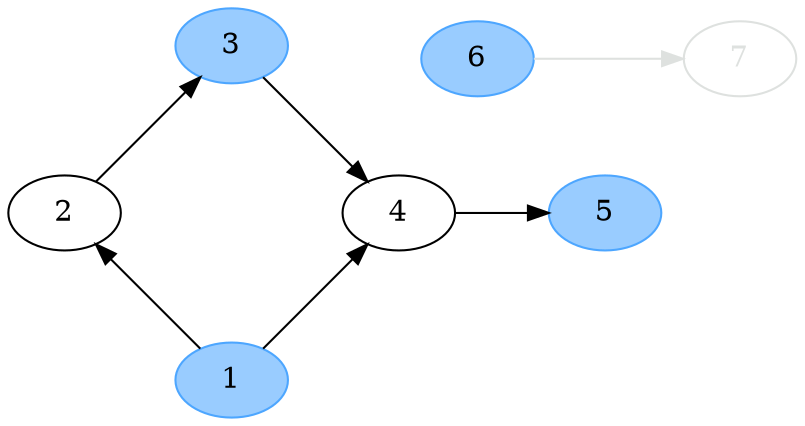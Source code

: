 digraph G { layout = circo; 1[color = "#DEE1DF", fontcolor = "#DEE1DF"]; 2[color = "#DEE1DF", fontcolor = "#DEE1DF"]; 3[color = "#DEE1DF", fontcolor = "#DEE1DF"]; 4[color = "#DEE1DF", fontcolor = "#DEE1DF"]; 5[color = "#DEE1DF", fontcolor = "#DEE1DF"]; 6[color = "#DEE1DF", fontcolor = "#DEE1DF"]; 7[color = "#DEE1DF", fontcolor = "#DEE1DF"]; 1 [color = "#4da6ff", fontcolor = black, fillcolor = "#99ccff", style = filled]; 2[color = black, fontcolor = black]; 3 [color = "#4da6ff", fontcolor = black, fillcolor = "#99ccff", style = filled]; 4[color = black, fontcolor = black]; 5 [color = "#4da6ff", fontcolor = black, fillcolor = "#99ccff", style = filled]; 6 [color = "#4da6ff", fontcolor = black, fillcolor = "#99ccff", style = filled]; 1 -> 2; 1 -> 4; 2 -> 3; 3 -> 4; 4 -> 5; 6 -> 7[color = "#DEE1DF"]; }